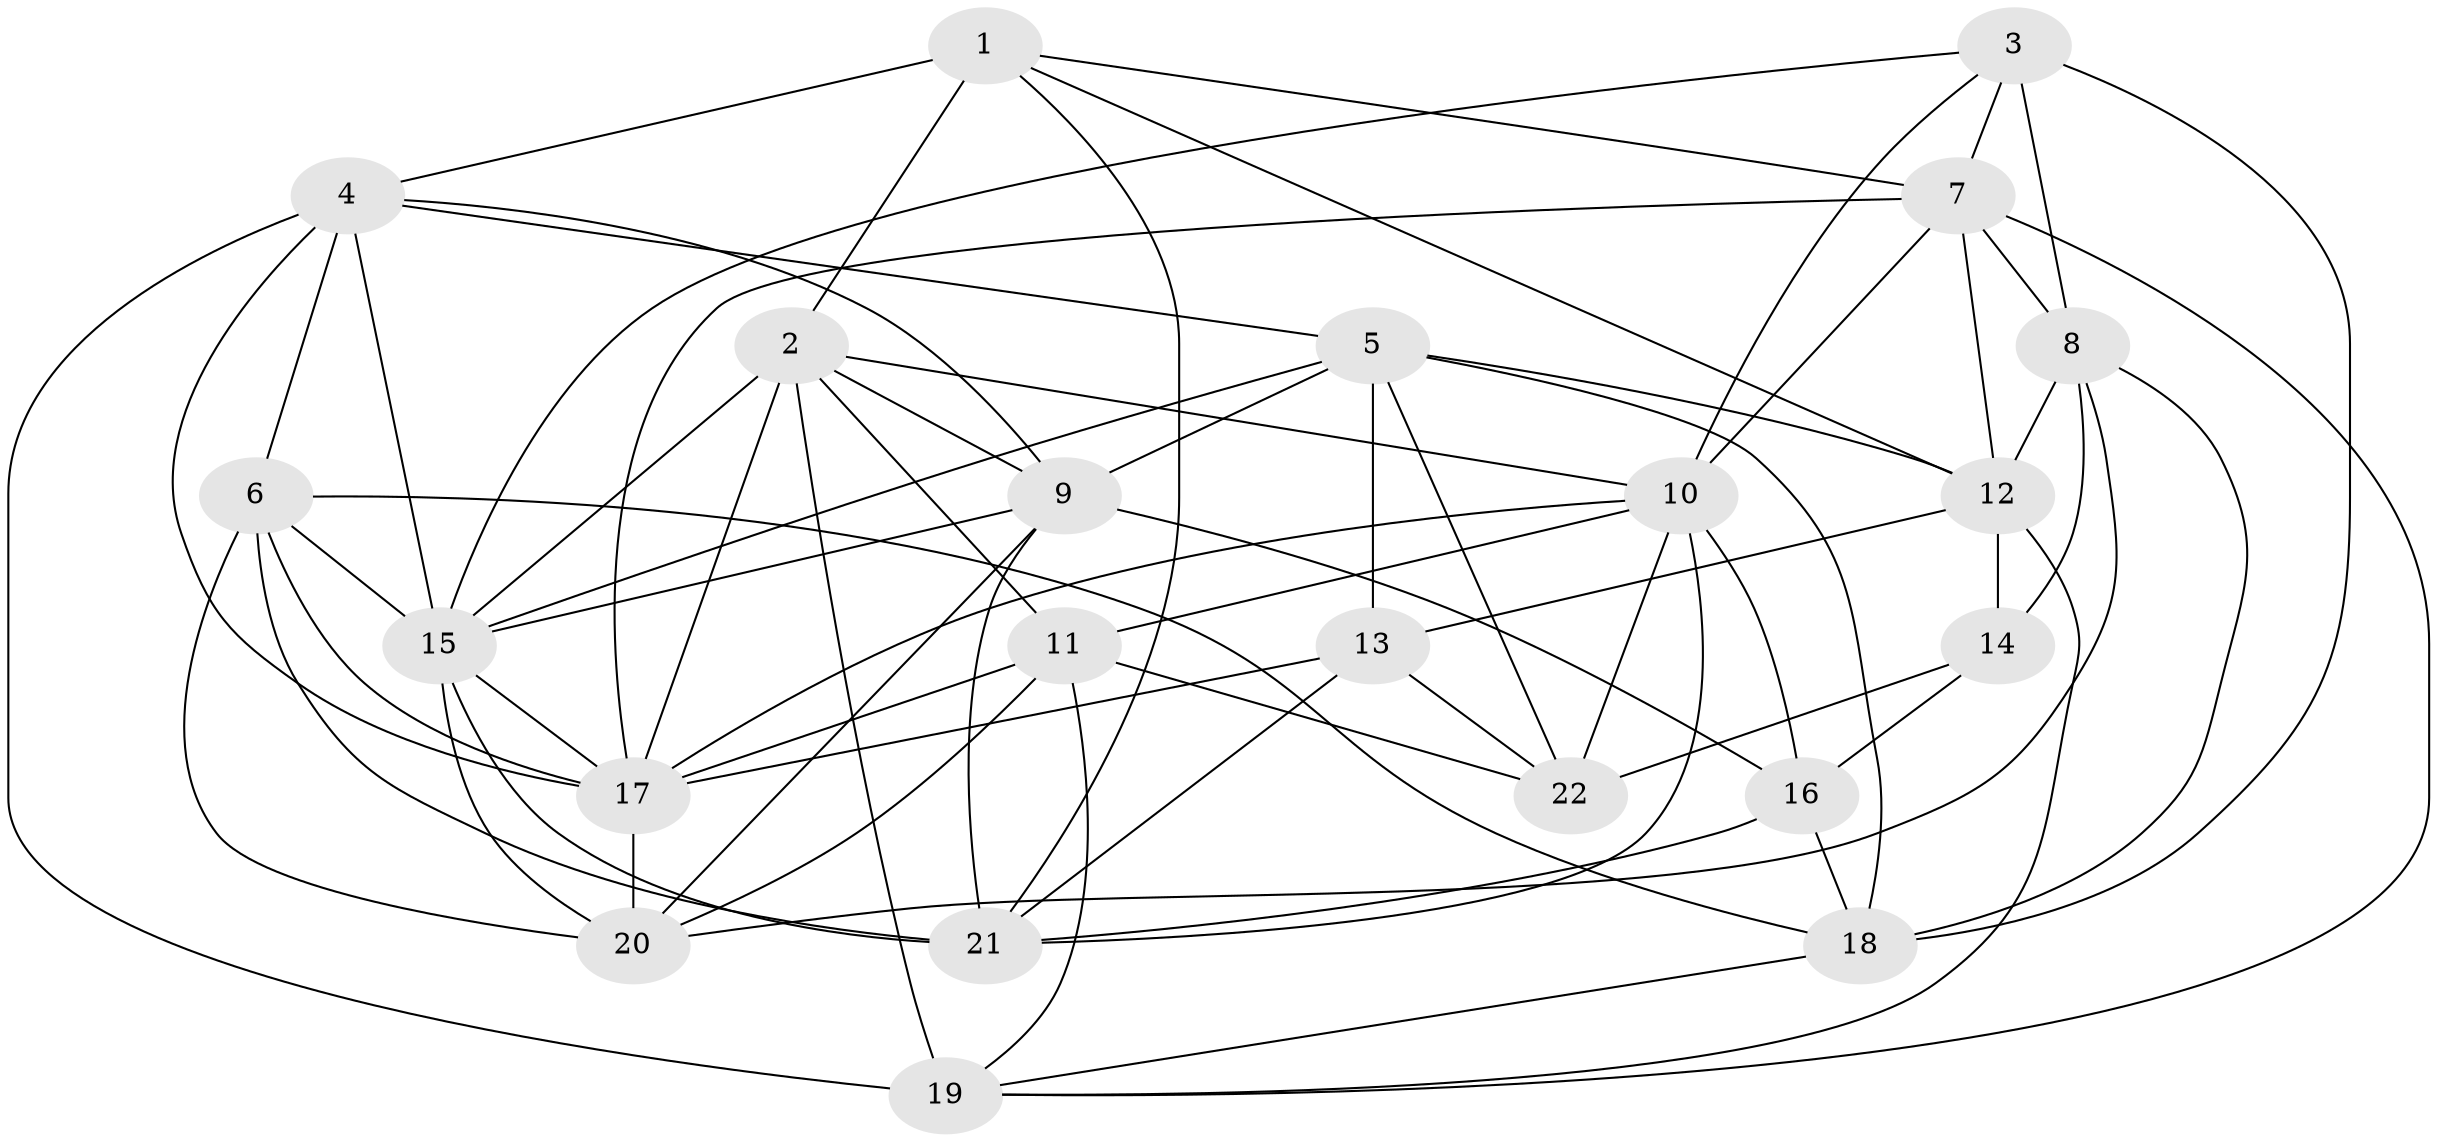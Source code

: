// original degree distribution, {4: 1.0}
// Generated by graph-tools (version 1.1) at 2025/38/03/04/25 23:38:13]
// undirected, 22 vertices, 70 edges
graph export_dot {
  node [color=gray90,style=filled];
  1;
  2;
  3;
  4;
  5;
  6;
  7;
  8;
  9;
  10;
  11;
  12;
  13;
  14;
  15;
  16;
  17;
  18;
  19;
  20;
  21;
  22;
  1 -- 2 [weight=2.0];
  1 -- 4 [weight=1.0];
  1 -- 7 [weight=1.0];
  1 -- 12 [weight=1.0];
  1 -- 21 [weight=1.0];
  2 -- 9 [weight=1.0];
  2 -- 10 [weight=1.0];
  2 -- 11 [weight=1.0];
  2 -- 15 [weight=1.0];
  2 -- 17 [weight=1.0];
  2 -- 19 [weight=1.0];
  3 -- 7 [weight=1.0];
  3 -- 8 [weight=2.0];
  3 -- 10 [weight=1.0];
  3 -- 15 [weight=1.0];
  3 -- 18 [weight=1.0];
  4 -- 5 [weight=1.0];
  4 -- 6 [weight=1.0];
  4 -- 9 [weight=1.0];
  4 -- 15 [weight=2.0];
  4 -- 17 [weight=1.0];
  4 -- 19 [weight=3.0];
  5 -- 9 [weight=1.0];
  5 -- 12 [weight=1.0];
  5 -- 13 [weight=2.0];
  5 -- 15 [weight=1.0];
  5 -- 18 [weight=1.0];
  5 -- 22 [weight=1.0];
  6 -- 15 [weight=1.0];
  6 -- 17 [weight=1.0];
  6 -- 18 [weight=1.0];
  6 -- 20 [weight=1.0];
  6 -- 21 [weight=3.0];
  7 -- 8 [weight=2.0];
  7 -- 10 [weight=1.0];
  7 -- 12 [weight=1.0];
  7 -- 17 [weight=1.0];
  7 -- 19 [weight=1.0];
  8 -- 12 [weight=1.0];
  8 -- 14 [weight=1.0];
  8 -- 18 [weight=1.0];
  8 -- 20 [weight=1.0];
  9 -- 15 [weight=1.0];
  9 -- 16 [weight=1.0];
  9 -- 20 [weight=1.0];
  9 -- 21 [weight=2.0];
  10 -- 11 [weight=2.0];
  10 -- 16 [weight=1.0];
  10 -- 17 [weight=1.0];
  10 -- 21 [weight=1.0];
  10 -- 22 [weight=2.0];
  11 -- 17 [weight=1.0];
  11 -- 19 [weight=1.0];
  11 -- 20 [weight=2.0];
  11 -- 22 [weight=1.0];
  12 -- 13 [weight=1.0];
  12 -- 14 [weight=2.0];
  12 -- 19 [weight=1.0];
  13 -- 17 [weight=1.0];
  13 -- 21 [weight=1.0];
  13 -- 22 [weight=1.0];
  14 -- 16 [weight=2.0];
  14 -- 22 [weight=1.0];
  15 -- 17 [weight=1.0];
  15 -- 20 [weight=1.0];
  15 -- 21 [weight=1.0];
  16 -- 18 [weight=1.0];
  16 -- 21 [weight=1.0];
  17 -- 20 [weight=2.0];
  18 -- 19 [weight=1.0];
}
